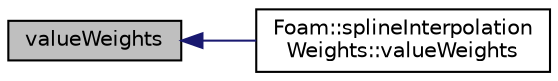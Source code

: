 digraph "valueWeights"
{
  bgcolor="transparent";
  edge [fontname="Helvetica",fontsize="10",labelfontname="Helvetica",labelfontsize="10"];
  node [fontname="Helvetica",fontsize="10",shape=record];
  rankdir="LR";
  Node1 [label="valueWeights",height=0.2,width=0.4,color="black", fillcolor="grey75", style="filled", fontcolor="black"];
  Node1 -> Node2 [dir="back",color="midnightblue",fontsize="10",style="solid",fontname="Helvetica"];
  Node2 [label="Foam::splineInterpolation\lWeights::valueWeights",height=0.2,width=0.4,color="black",URL="$a02403.html#ad4c9889c82bf9e0a77bca1814e7d8cbf",tooltip="Calculate weights and indices to calculate t from samples. "];
}
